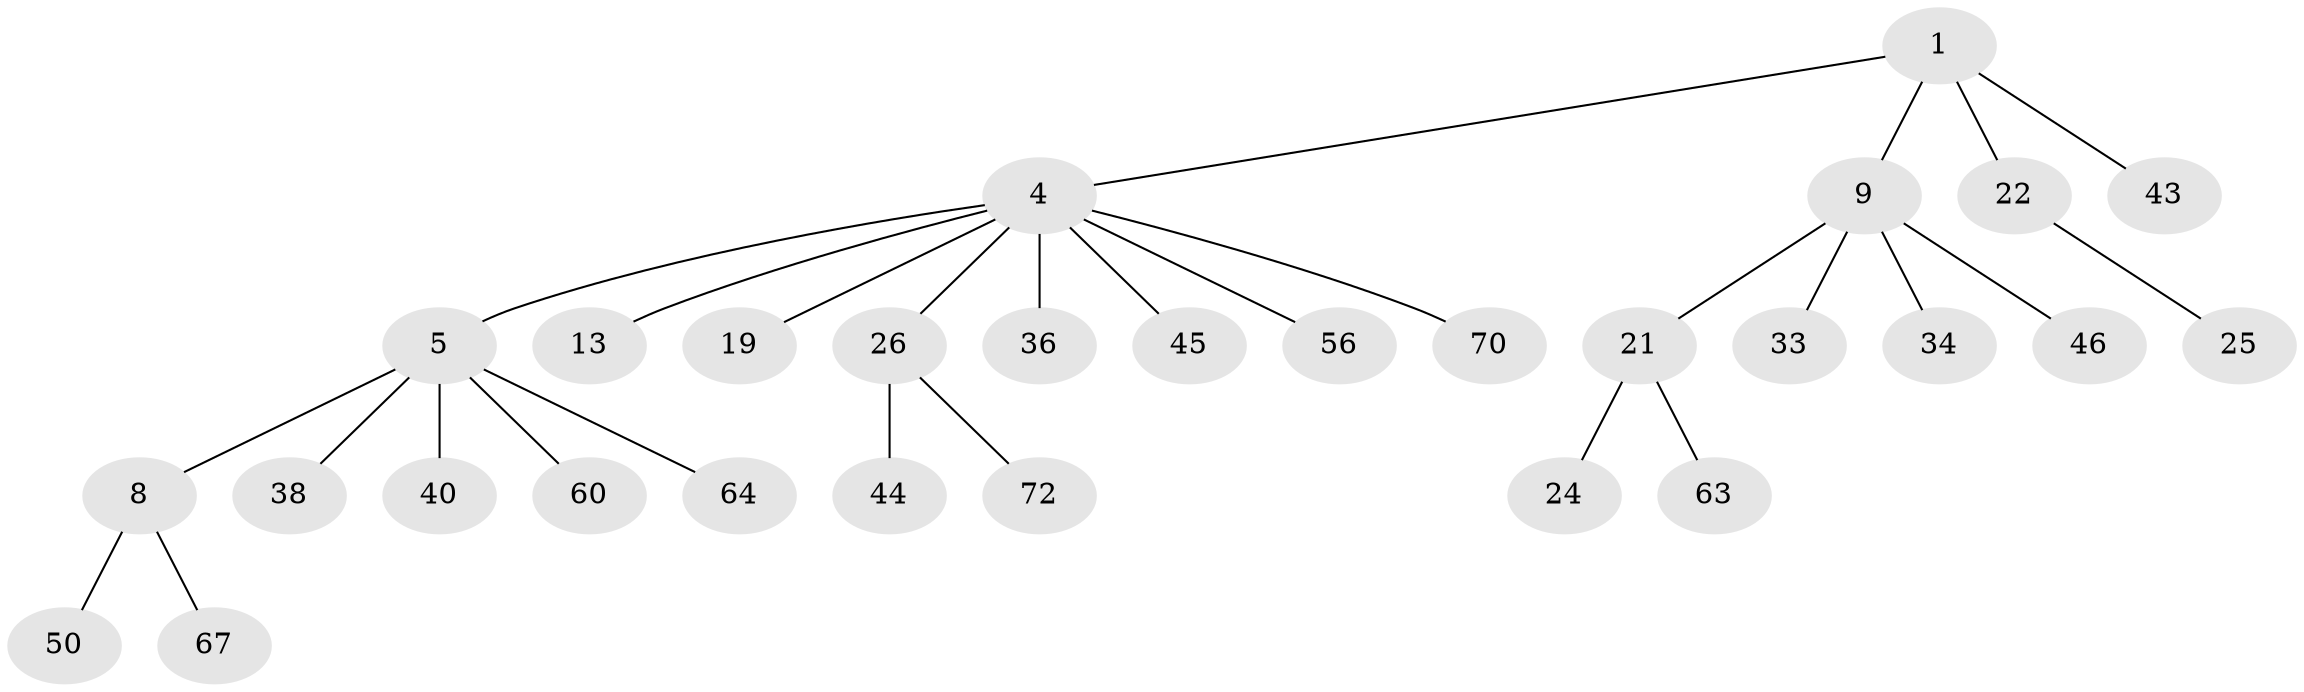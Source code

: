 // original degree distribution, {4: 0.0684931506849315, 3: 0.1643835616438356, 2: 0.2465753424657534, 6: 0.0273972602739726, 5: 0.0136986301369863, 1: 0.4794520547945205}
// Generated by graph-tools (version 1.1) at 2025/19/03/04/25 18:19:18]
// undirected, 29 vertices, 28 edges
graph export_dot {
graph [start="1"]
  node [color=gray90,style=filled];
  1 [super="+2+12+3"];
  4 [super="+20+6+10+29"];
  5;
  8;
  9 [super="+14+41+49+23"];
  13 [super="+69+54"];
  19;
  21 [super="+37"];
  22;
  24 [super="+57"];
  25 [super="+65+51"];
  26 [super="+48+32"];
  33 [super="+59"];
  34 [super="+35"];
  36;
  38;
  40 [super="+62+68"];
  43;
  44;
  45;
  46;
  50;
  56;
  60;
  63 [super="+66"];
  64 [super="+71"];
  67;
  70;
  72;
  1 -- 43;
  1 -- 4;
  1 -- 9;
  1 -- 22;
  4 -- 5;
  4 -- 56;
  4 -- 70;
  4 -- 19;
  4 -- 45;
  4 -- 36;
  4 -- 26;
  4 -- 13;
  5 -- 8;
  5 -- 38;
  5 -- 40;
  5 -- 60;
  5 -- 64;
  8 -- 50;
  8 -- 67;
  9 -- 33;
  9 -- 34;
  9 -- 21;
  9 -- 46;
  21 -- 24;
  21 -- 63;
  22 -- 25;
  26 -- 44;
  26 -- 72;
}
